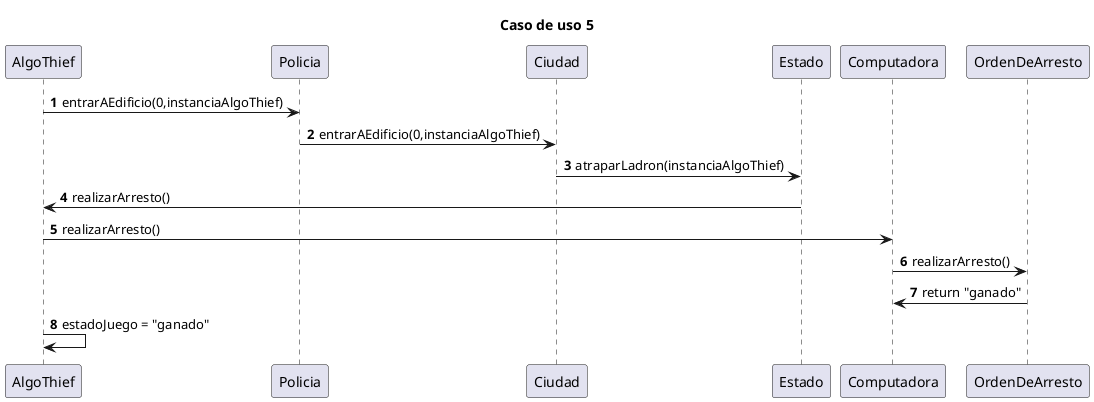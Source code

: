 @startuml
'https://plantuml.com/sequence-diagram
/'title: Problema de entrar a edificio por 3era vez en la última ciudad'/
title: Caso de uso 5
autonumber

/'AlgoThief -> Computadora: crearOrdenDeArrestoPara(unNombreDelincuente: String)
Computadora -> OrdenDeArresto: setNombre(unNombreDelincuente: String)'/
AlgoThief -> Policia: entrarAEdificio(0,instanciaAlgoThief)
Policia -> Ciudad: entrarAEdificio(0,instanciaAlgoThief)
Ciudad -> Estado: atraparLadron(instanciaAlgoThief)
Estado -> AlgoThief: realizarArresto()
AlgoThief -> Computadora: realizarArresto()
Computadora -> OrdenDeArresto: realizarArresto()
OrdenDeArresto -> Computadora: return "ganado"
AlgoThief -> AlgoThief: estadoJuego = "ganado"
/'Ciudad -> Estado: entrarAEdificio
Estado -> Ciudad:  return "Estas cerca de atraparlo, ten cuidado!"
Ciudad -> Policia: return "Estas cerca de atraparlo, ten cuidado!"
Policia -> AlgoThief: return "Estas cerca de atraparlo, ten cuidado!"
AlgoThief -> TestCase: return "Estas cerca de atraparlo, ten cuidado!"'/



@enduml